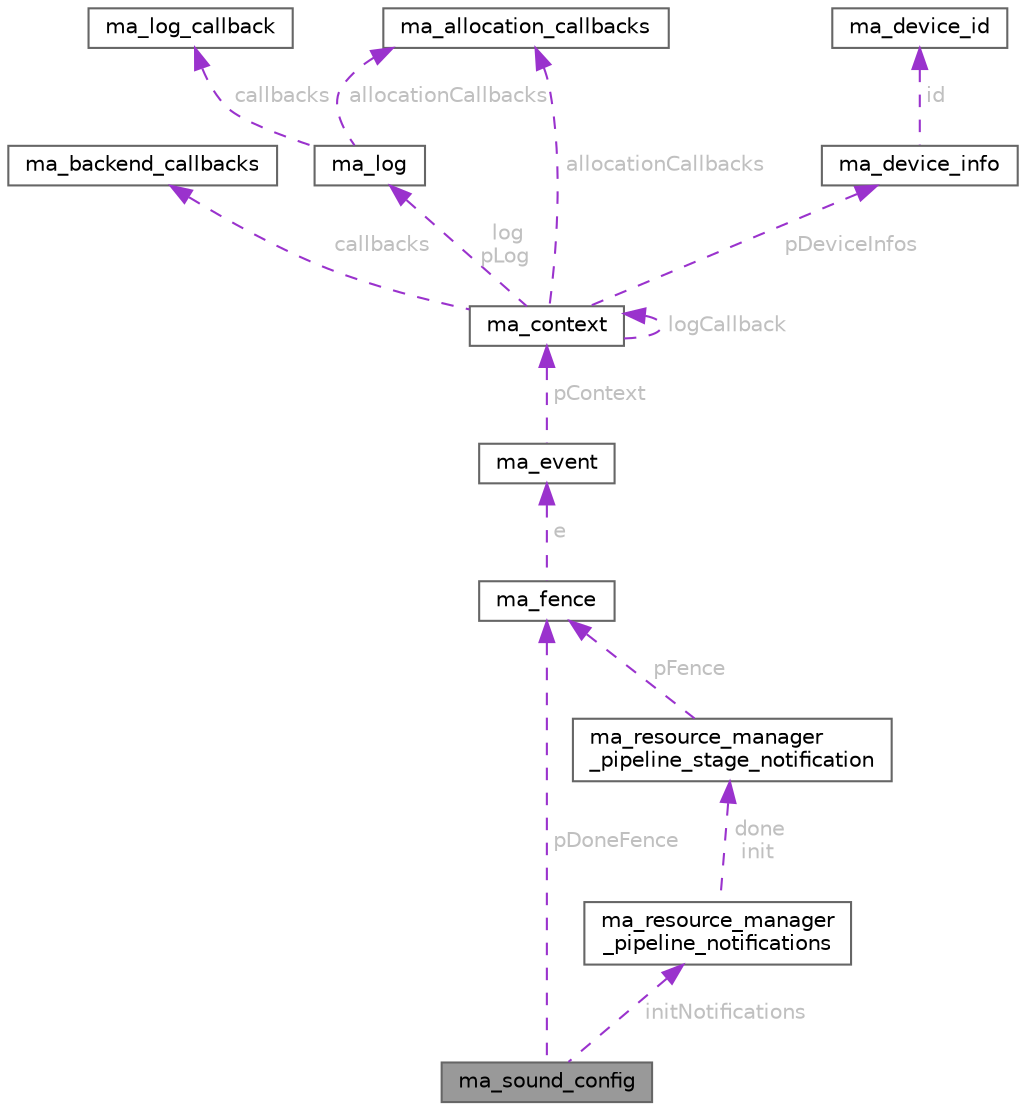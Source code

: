 digraph "ma_sound_config"
{
 // LATEX_PDF_SIZE
  bgcolor="transparent";
  edge [fontname=Helvetica,fontsize=10,labelfontname=Helvetica,labelfontsize=10];
  node [fontname=Helvetica,fontsize=10,shape=box,height=0.2,width=0.4];
  Node1 [id="Node000001",label="ma_sound_config",height=0.2,width=0.4,color="gray40", fillcolor="grey60", style="filled", fontcolor="black",tooltip=" "];
  Node2 -> Node1 [id="edge29_Node000001_Node000002",dir="back",color="darkorchid3",style="dashed",tooltip=" ",label=" initNotifications",fontcolor="grey" ];
  Node2 [id="Node000002",label="ma_resource_manager\l_pipeline_notifications",height=0.2,width=0.4,color="gray40", fillcolor="white", style="filled",URL="$structma__resource__manager__pipeline__notifications.html",tooltip=" "];
  Node3 -> Node2 [id="edge30_Node000002_Node000003",dir="back",color="darkorchid3",style="dashed",tooltip=" ",label=" done\ninit",fontcolor="grey" ];
  Node3 [id="Node000003",label="ma_resource_manager\l_pipeline_stage_notification",height=0.2,width=0.4,color="gray40", fillcolor="white", style="filled",URL="$structma__resource__manager__pipeline__stage__notification.html",tooltip=" "];
  Node4 -> Node3 [id="edge31_Node000003_Node000004",dir="back",color="darkorchid3",style="dashed",tooltip=" ",label=" pFence",fontcolor="grey" ];
  Node4 [id="Node000004",label="ma_fence",height=0.2,width=0.4,color="gray40", fillcolor="white", style="filled",URL="$structma__fence.html",tooltip=" "];
  Node5 -> Node4 [id="edge32_Node000004_Node000005",dir="back",color="darkorchid3",style="dashed",tooltip=" ",label=" e",fontcolor="grey" ];
  Node5 [id="Node000005",label="ma_event",height=0.2,width=0.4,color="gray40", fillcolor="white", style="filled",URL="$structma__event.html",tooltip=" "];
  Node6 -> Node5 [id="edge33_Node000005_Node000006",dir="back",color="darkorchid3",style="dashed",tooltip=" ",label=" pContext",fontcolor="grey" ];
  Node6 [id="Node000006",label="ma_context",height=0.2,width=0.4,color="gray40", fillcolor="white", style="filled",URL="$structma__context.html",tooltip=" "];
  Node7 -> Node6 [id="edge34_Node000006_Node000007",dir="back",color="darkorchid3",style="dashed",tooltip=" ",label=" callbacks",fontcolor="grey" ];
  Node7 [id="Node000007",label="ma_backend_callbacks",height=0.2,width=0.4,color="gray40", fillcolor="white", style="filled",URL="$structma__backend__callbacks.html",tooltip=" "];
  Node8 -> Node6 [id="edge35_Node000006_Node000008",dir="back",color="darkorchid3",style="dashed",tooltip=" ",label=" log\npLog",fontcolor="grey" ];
  Node8 [id="Node000008",label="ma_log",height=0.2,width=0.4,color="gray40", fillcolor="white", style="filled",URL="$structma__log.html",tooltip=" "];
  Node9 -> Node8 [id="edge36_Node000008_Node000009",dir="back",color="darkorchid3",style="dashed",tooltip=" ",label=" callbacks",fontcolor="grey" ];
  Node9 [id="Node000009",label="ma_log_callback",height=0.2,width=0.4,color="gray40", fillcolor="white", style="filled",URL="$structma__log__callback.html",tooltip=" "];
  Node10 -> Node8 [id="edge37_Node000008_Node000010",dir="back",color="darkorchid3",style="dashed",tooltip=" ",label=" allocationCallbacks",fontcolor="grey" ];
  Node10 [id="Node000010",label="ma_allocation_callbacks",height=0.2,width=0.4,color="gray40", fillcolor="white", style="filled",URL="$structma__allocation__callbacks.html",tooltip=" "];
  Node10 -> Node6 [id="edge38_Node000006_Node000010",dir="back",color="darkorchid3",style="dashed",tooltip=" ",label=" allocationCallbacks",fontcolor="grey" ];
  Node11 -> Node6 [id="edge39_Node000006_Node000011",dir="back",color="darkorchid3",style="dashed",tooltip=" ",label=" pDeviceInfos",fontcolor="grey" ];
  Node11 [id="Node000011",label="ma_device_info",height=0.2,width=0.4,color="gray40", fillcolor="white", style="filled",URL="$structma__device__info.html",tooltip=" "];
  Node12 -> Node11 [id="edge40_Node000011_Node000012",dir="back",color="darkorchid3",style="dashed",tooltip=" ",label=" id",fontcolor="grey" ];
  Node12 [id="Node000012",label="ma_device_id",height=0.2,width=0.4,color="gray40", fillcolor="white", style="filled",URL="$unionma__device__id.html",tooltip=" "];
  Node6 -> Node6 [id="edge41_Node000006_Node000006",dir="back",color="darkorchid3",style="dashed",tooltip=" ",label=" logCallback",fontcolor="grey" ];
  Node4 -> Node1 [id="edge42_Node000001_Node000004",dir="back",color="darkorchid3",style="dashed",tooltip=" ",label=" pDoneFence",fontcolor="grey" ];
}
